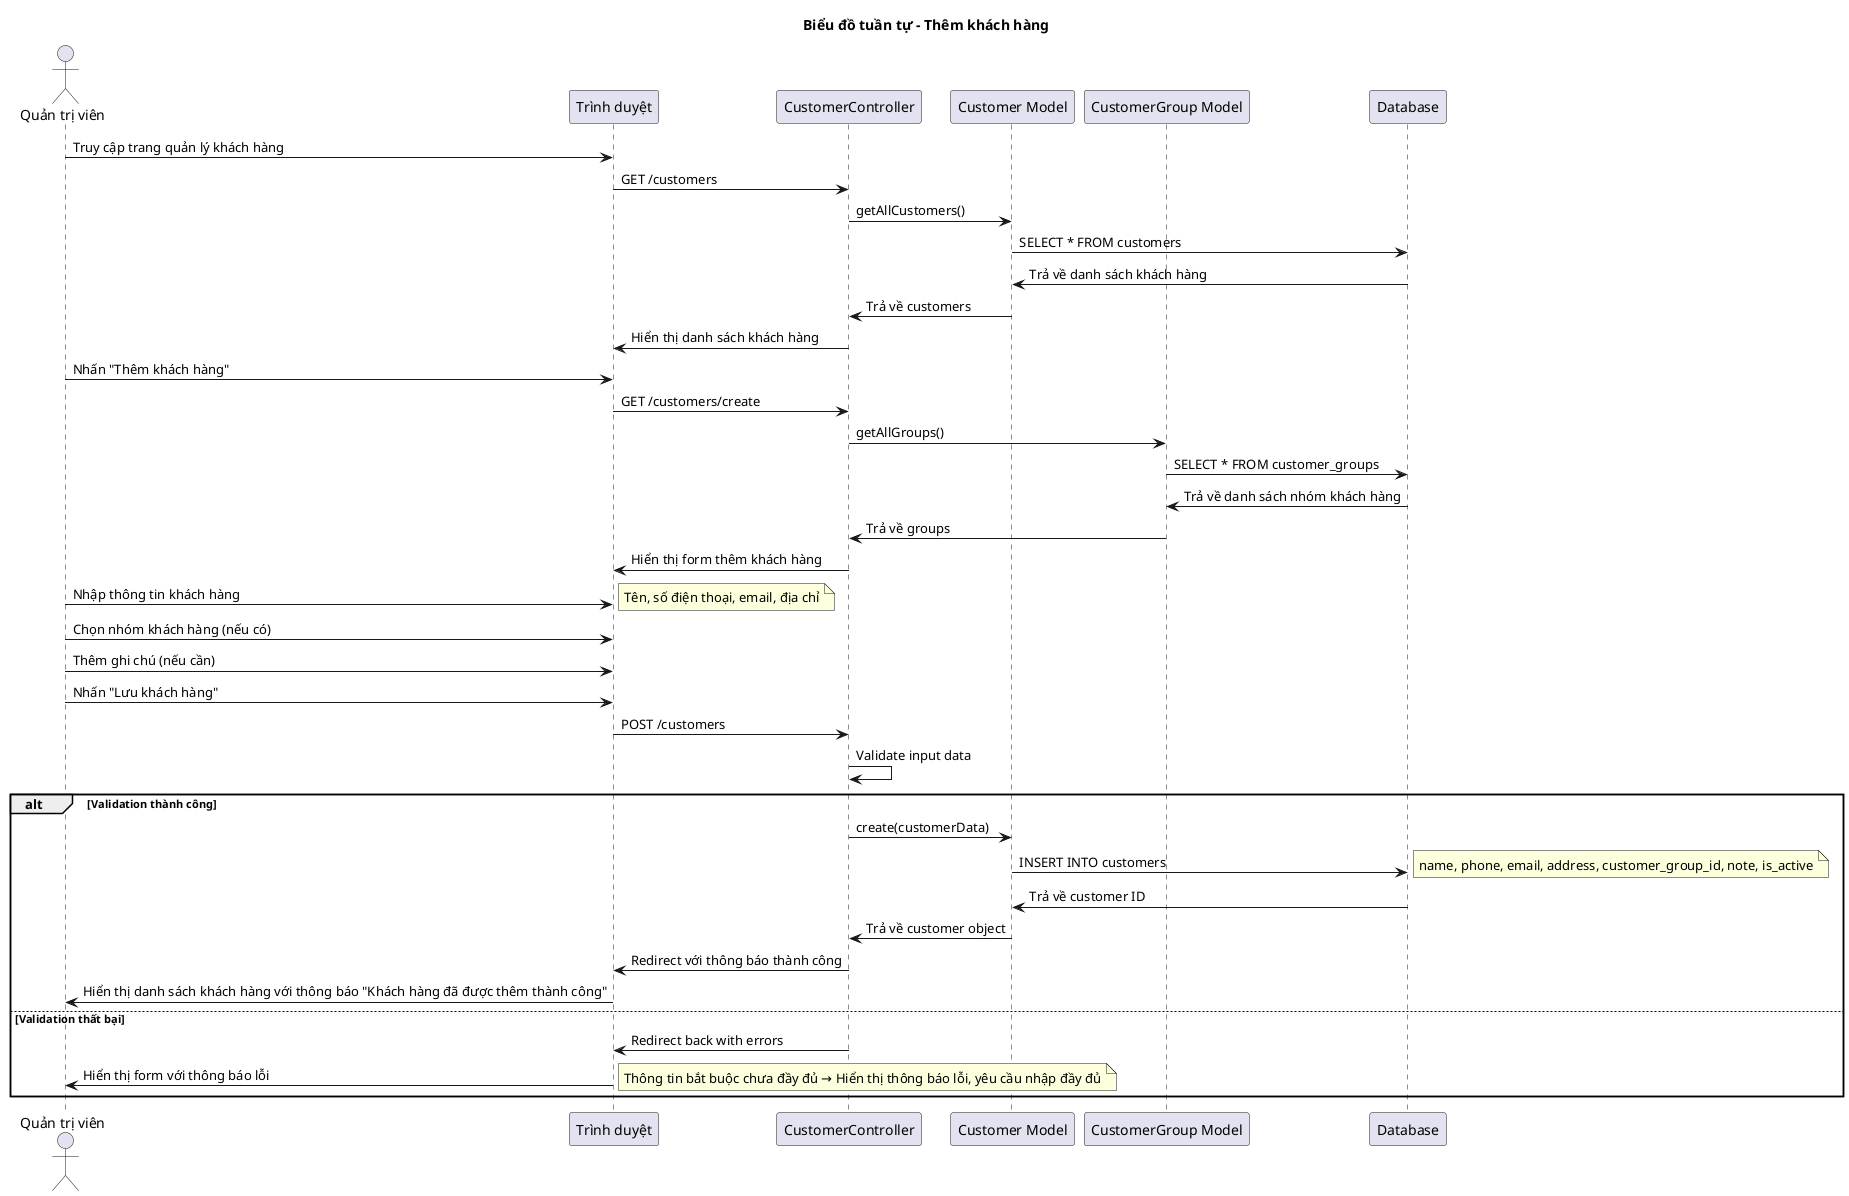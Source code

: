 @startuml Thêm khách hàng
title Biểu đồ tuần tự - Thêm khách hàng

actor "Quản trị viên" as Admin
participant "Trình duyệt" as Browser
participant "CustomerController" as Controller
participant "Customer Model" as CustomerModel
participant "CustomerGroup Model" as GroupModel
participant "Database" as DB

Admin -> Browser: Truy cập trang quản lý khách hàng
Browser -> Controller: GET /customers
Controller -> CustomerModel: getAllCustomers()
CustomerModel -> DB: SELECT * FROM customers
DB -> CustomerModel: Trả về danh sách khách hàng
CustomerModel -> Controller: Trả về customers
Controller -> Browser: Hiển thị danh sách khách hàng

Admin -> Browser: Nhấn "Thêm khách hàng"
Browser -> Controller: GET /customers/create
Controller -> GroupModel: getAllGroups()
GroupModel -> DB: SELECT * FROM customer_groups
DB -> GroupModel: Trả về danh sách nhóm khách hàng
GroupModel -> Controller: Trả về groups
Controller -> Browser: Hiển thị form thêm khách hàng

Admin -> Browser: Nhập thông tin khách hàng
note right: Tên, số điện thoại, email, địa chỉ
Admin -> Browser: Chọn nhóm khách hàng (nếu có)
Admin -> Browser: Thêm ghi chú (nếu cần)
Admin -> Browser: Nhấn "Lưu khách hàng"
Browser -> Controller: POST /customers

Controller -> Controller: Validate input data

alt Validation thành công
    Controller -> CustomerModel: create(customerData)
    CustomerModel -> DB: INSERT INTO customers
    note right: name, phone, email, address, customer_group_id, note, is_active
    DB -> CustomerModel: Trả về customer ID
    CustomerModel -> Controller: Trả về customer object
    
    Controller -> Browser: Redirect với thông báo thành công
    Browser -> Admin: Hiển thị danh sách khách hàng với thông báo "Khách hàng đã được thêm thành công"
    
else Validation thất bại
    Controller -> Browser: Redirect back with errors
    Browser -> Admin: Hiển thị form với thông báo lỗi
    note right: Thông tin bắt buộc chưa đầy đủ → Hiển thị thông báo lỗi, yêu cầu nhập đầy đủ
end

@enduml

